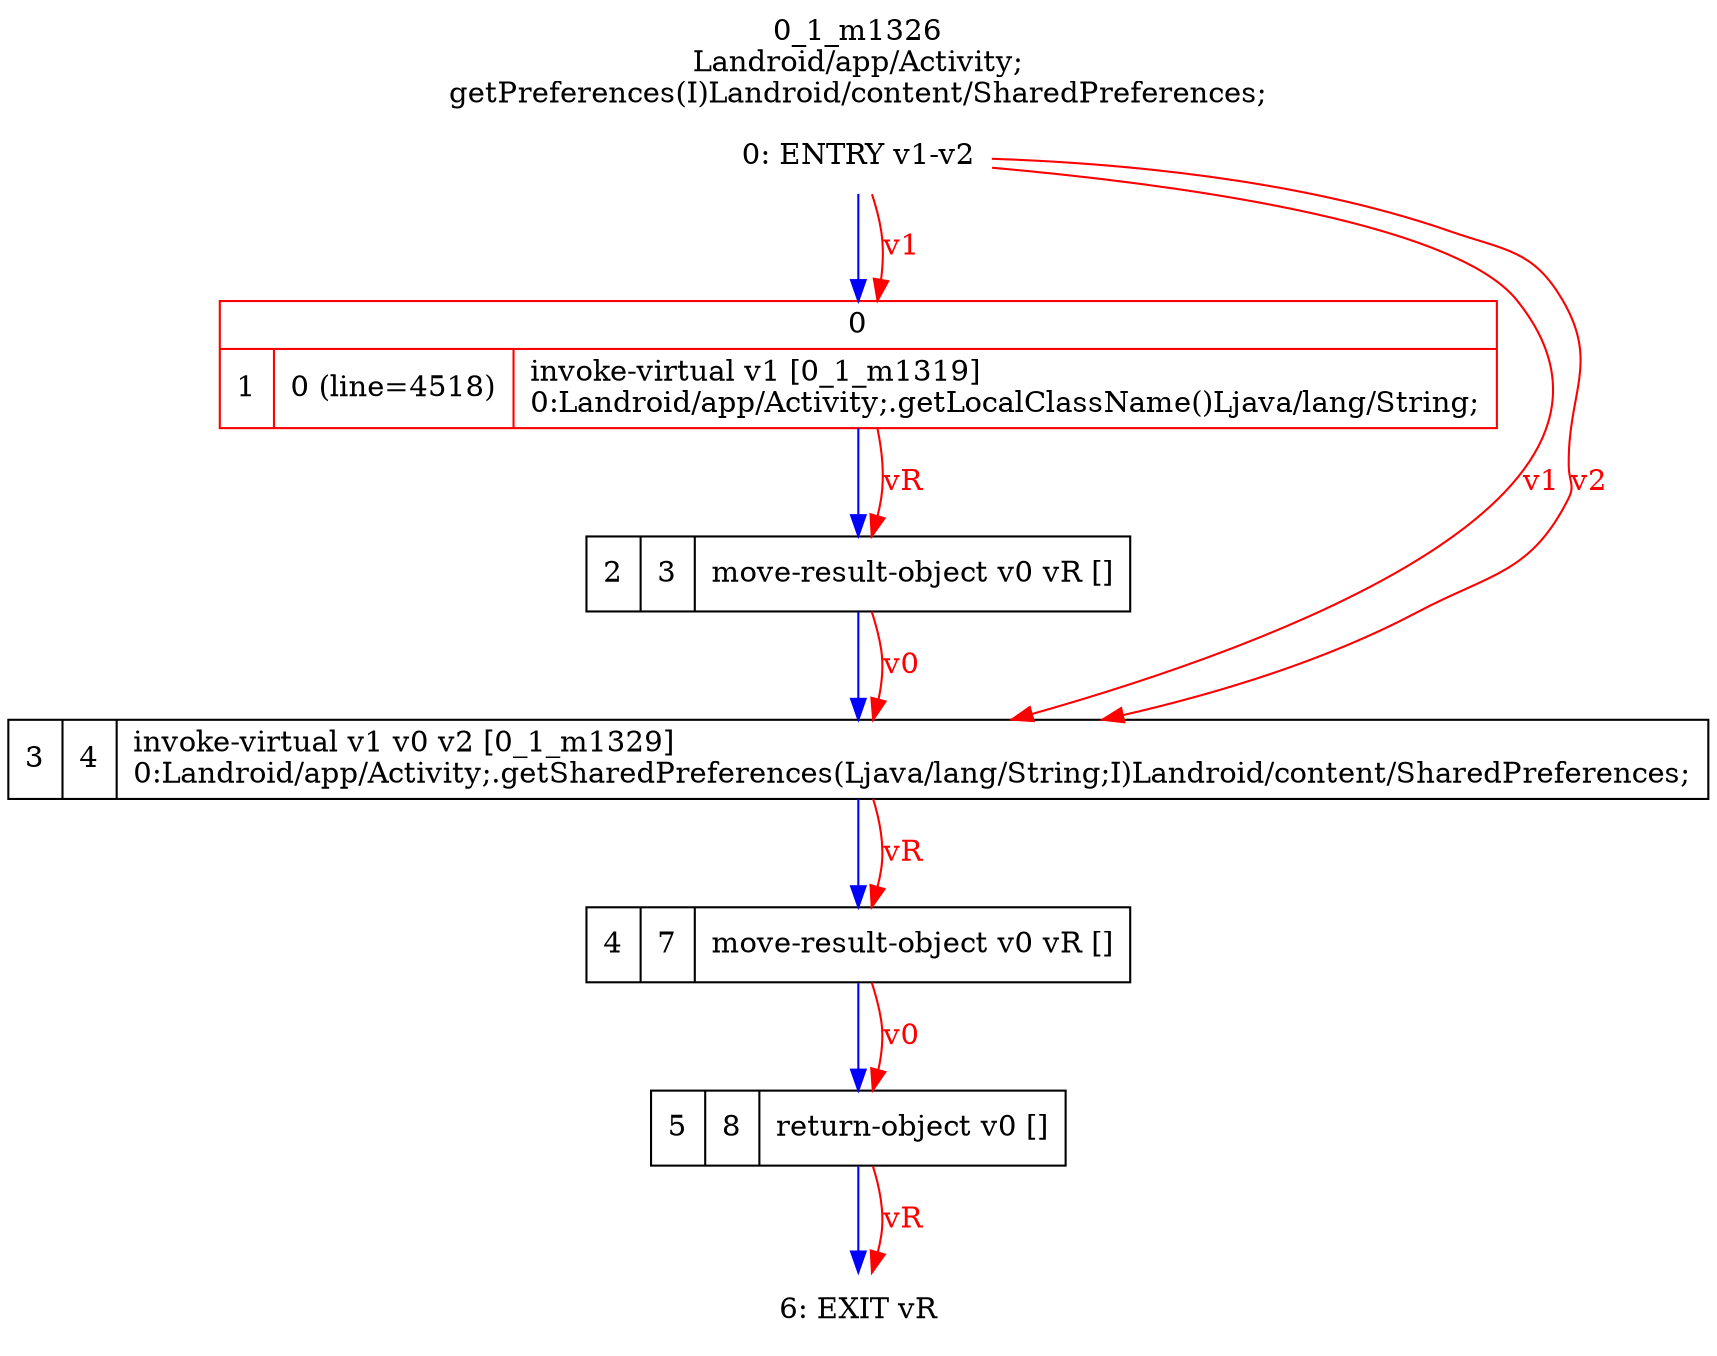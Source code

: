 digraph G {
rankdir=UD;
labelloc=t;
label="0_1_m1326\nLandroid/app/Activity;
getPreferences(I)Landroid/content/SharedPreferences;";
0[label="0: ENTRY v1-v2",shape=plaintext];
1[label="{0|{1|0 (line=4518)|invoke-virtual v1 [0_1_m1319]\l0:Landroid/app/Activity;.getLocalClassName()Ljava/lang/String;\l}}",shape=record,URL="0_1_m1319.dot", color=red];
2[label="2|3|move-result-object v0 vR []\l",shape=record];
3[label="3|4|invoke-virtual v1 v0 v2 [0_1_m1329]\l0:Landroid/app/Activity;.getSharedPreferences(Ljava/lang/String;I)Landroid/content/SharedPreferences;\l",shape=record,URL="0_1_m1329.dot"];
4[label="4|7|move-result-object v0 vR []\l",shape=record];
5[label="5|8|return-object v0 []\l",shape=record];
6[label="6: EXIT vR",shape=plaintext];
0->1 [color=blue, fontcolor=blue,weight=100, taillabel=""];
1->2 [color=blue, fontcolor=blue,weight=100, taillabel=""];
2->3 [color=blue, fontcolor=blue,weight=100, taillabel=""];
3->4 [color=blue, fontcolor=blue,weight=100, taillabel=""];
4->5 [color=blue, fontcolor=blue,weight=100, taillabel=""];
5->6 [color=blue, fontcolor=blue,weight=100, taillabel=""];
0->1 [color=red, fontcolor=red, label="v1"];
1->2 [color=red, fontcolor=red, label="vR"];
0->3 [color=red, fontcolor=red, label="v1"];
0->3 [color=red, fontcolor=red, label="v2"];
2->3 [color=red, fontcolor=red, label="v0"];
3->4 [color=red, fontcolor=red, label="vR"];
4->5 [color=red, fontcolor=red, label="v0"];
5->6 [color=red, fontcolor=red, label="vR"];
}

